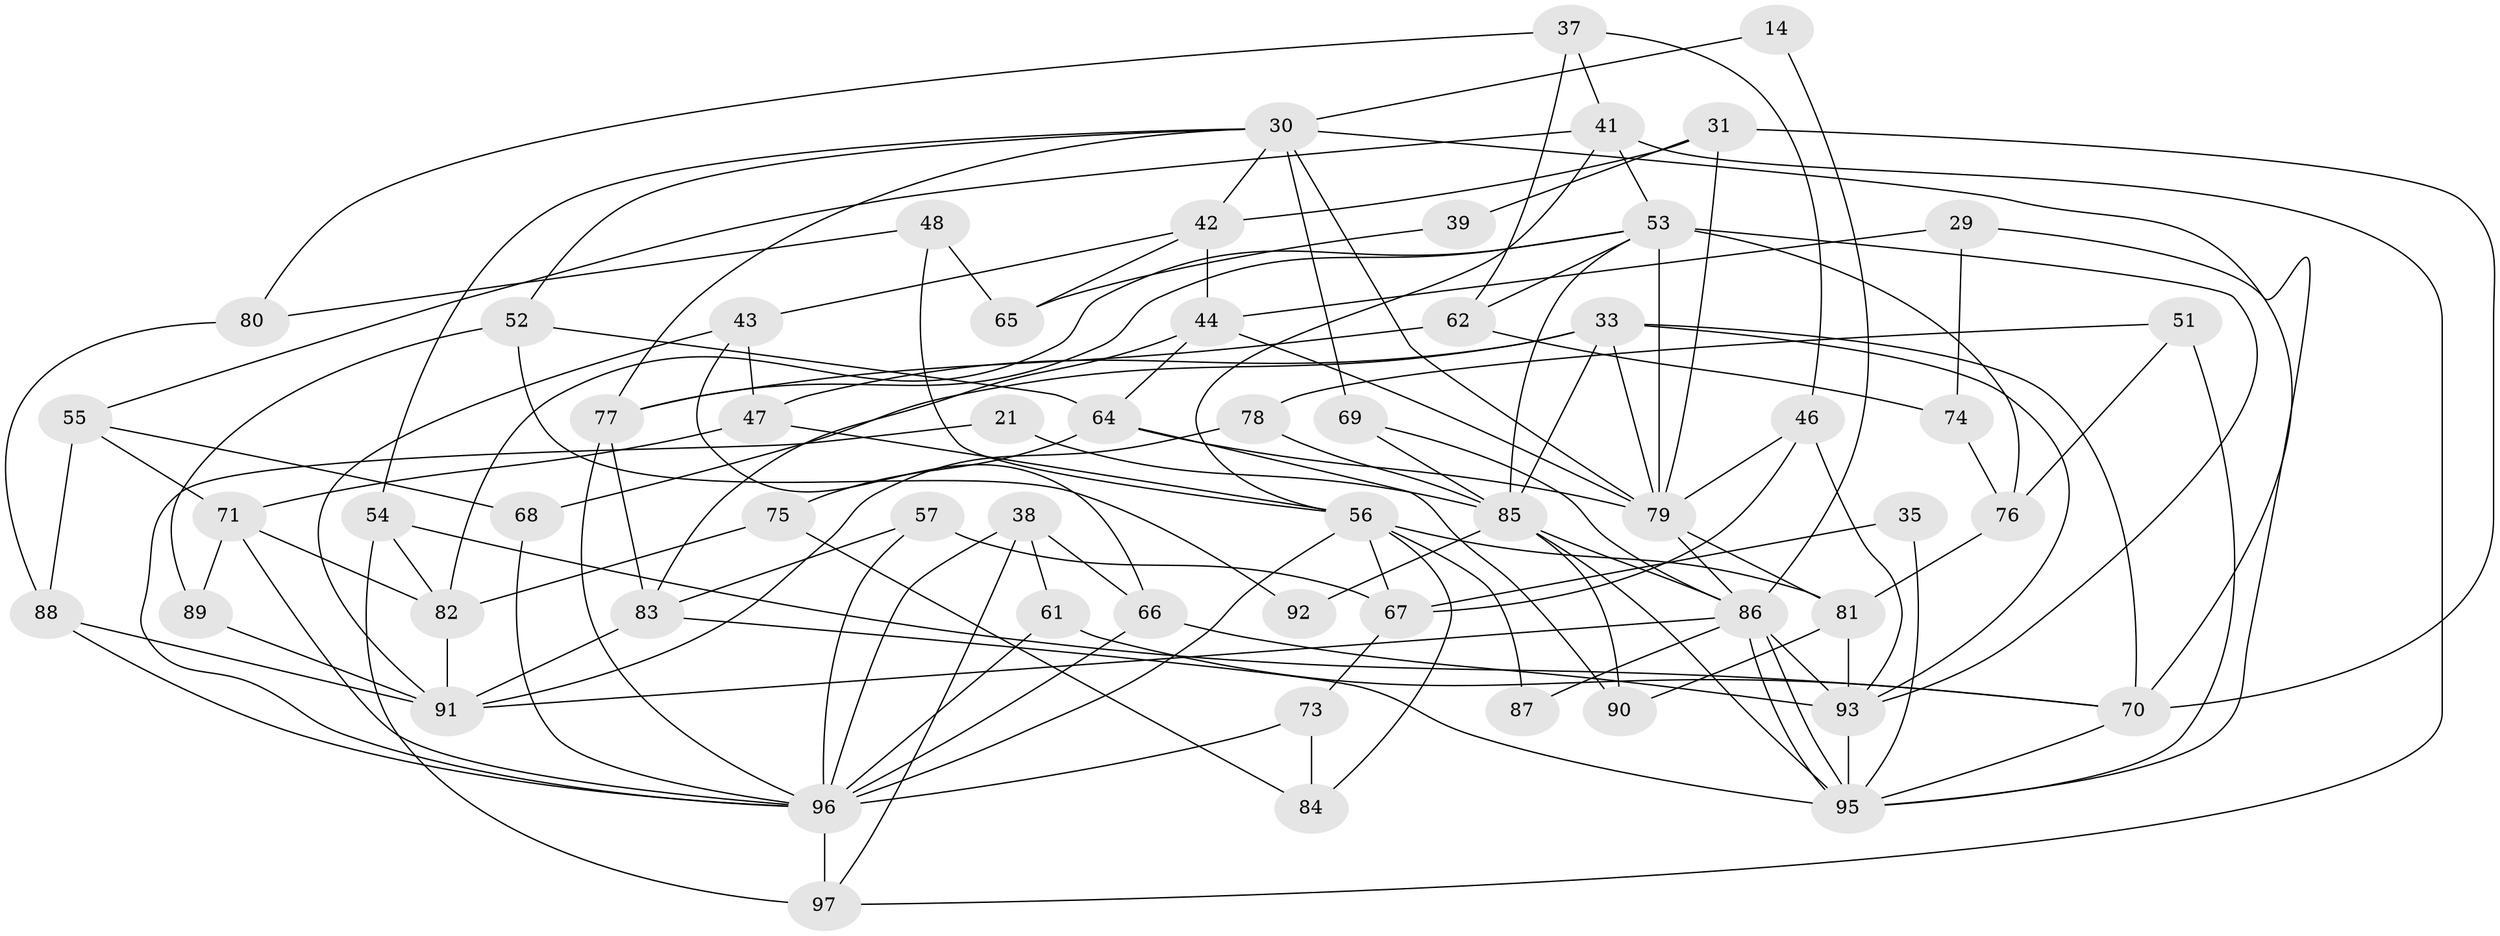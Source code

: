// original degree distribution, {2: 0.1134020618556701, 5: 0.21649484536082475, 3: 0.30927835051546393, 4: 0.23711340206185566, 6: 0.09278350515463918, 7: 0.010309278350515464, 9: 0.020618556701030927}
// Generated by graph-tools (version 1.1) at 2025/54/03/04/25 21:54:59]
// undirected, 58 vertices, 132 edges
graph export_dot {
graph [start="1"]
  node [color=gray90,style=filled];
  14;
  21;
  29;
  30 [super="+25"];
  31;
  33 [super="+27"];
  35;
  37 [super="+3"];
  38;
  39;
  41;
  42;
  43;
  44 [super="+28"];
  46;
  47;
  48;
  51;
  52;
  53 [super="+20+15+26"];
  54 [super="+7"];
  55;
  56 [super="+32"];
  57 [super="+4"];
  61;
  62 [super="+60"];
  64 [super="+17+12"];
  65;
  66 [super="+16"];
  67;
  68;
  69;
  70 [super="+9"];
  71 [super="+8"];
  73;
  74;
  75;
  76;
  77;
  78;
  79 [super="+50+6"];
  80;
  81 [super="+34"];
  82 [super="+11"];
  83;
  84;
  85 [super="+24+40+58"];
  86 [super="+10"];
  87;
  88;
  89;
  90 [super="+72"];
  91 [super="+63"];
  92;
  93 [super="+45"];
  95 [super="+59+49"];
  96 [super="+23+94"];
  97;
  14 -- 86;
  14 -- 30;
  21 -- 96;
  21 -- 85;
  29 -- 44;
  29 -- 95;
  29 -- 74;
  30 -- 77;
  30 -- 52;
  30 -- 70;
  30 -- 79 [weight=3];
  30 -- 69;
  30 -- 54 [weight=2];
  30 -- 42;
  31 -- 39;
  31 -- 42;
  31 -- 70;
  31 -- 79;
  33 -- 68;
  33 -- 47;
  33 -- 70 [weight=2];
  33 -- 93;
  33 -- 79;
  33 -- 85 [weight=2];
  35 -- 67;
  35 -- 95;
  37 -- 46;
  37 -- 80;
  37 -- 41;
  37 -- 62;
  38 -- 61;
  38 -- 66 [weight=2];
  38 -- 97;
  38 -- 96;
  39 -- 65;
  41 -- 97;
  41 -- 55;
  41 -- 56;
  41 -- 53;
  42 -- 43;
  42 -- 65;
  42 -- 44;
  43 -- 47;
  43 -- 66;
  43 -- 91;
  44 -- 83;
  44 -- 79;
  44 -- 64;
  46 -- 67;
  46 -- 93;
  46 -- 79;
  47 -- 56;
  47 -- 71;
  48 -- 80;
  48 -- 56;
  48 -- 65;
  51 -- 78;
  51 -- 76;
  51 -- 95;
  52 -- 89;
  52 -- 92;
  52 -- 64;
  53 -- 93;
  53 -- 77;
  53 -- 79;
  53 -- 85 [weight=2];
  53 -- 82;
  53 -- 76;
  53 -- 62;
  54 -- 97 [weight=2];
  54 -- 70;
  54 -- 82;
  55 -- 71;
  55 -- 68;
  55 -- 88;
  56 -- 67;
  56 -- 81 [weight=3];
  56 -- 84;
  56 -- 87 [weight=2];
  56 -- 96;
  57 -- 96 [weight=2];
  57 -- 67 [weight=2];
  57 -- 83;
  61 -- 70;
  61 -- 96;
  62 -- 77 [weight=2];
  62 -- 74 [weight=2];
  64 -- 75;
  64 -- 79 [weight=2];
  64 -- 90 [weight=2];
  66 -- 93;
  66 -- 96;
  67 -- 73;
  68 -- 96;
  69 -- 86;
  69 -- 85;
  70 -- 95 [weight=2];
  71 -- 96;
  71 -- 89;
  71 -- 82;
  73 -- 96;
  73 -- 84;
  74 -- 76;
  75 -- 82;
  75 -- 84;
  76 -- 81;
  77 -- 83;
  77 -- 96;
  78 -- 91;
  78 -- 85;
  79 -- 81 [weight=2];
  79 -- 86 [weight=2];
  80 -- 88;
  81 -- 90;
  81 -- 93 [weight=2];
  82 -- 91;
  83 -- 95;
  83 -- 91;
  85 -- 86;
  85 -- 92;
  85 -- 90;
  85 -- 95;
  86 -- 95 [weight=2];
  86 -- 95;
  86 -- 87;
  86 -- 91 [weight=2];
  86 -- 93;
  88 -- 91;
  88 -- 96;
  89 -- 91;
  93 -- 95;
  96 -- 97;
}
